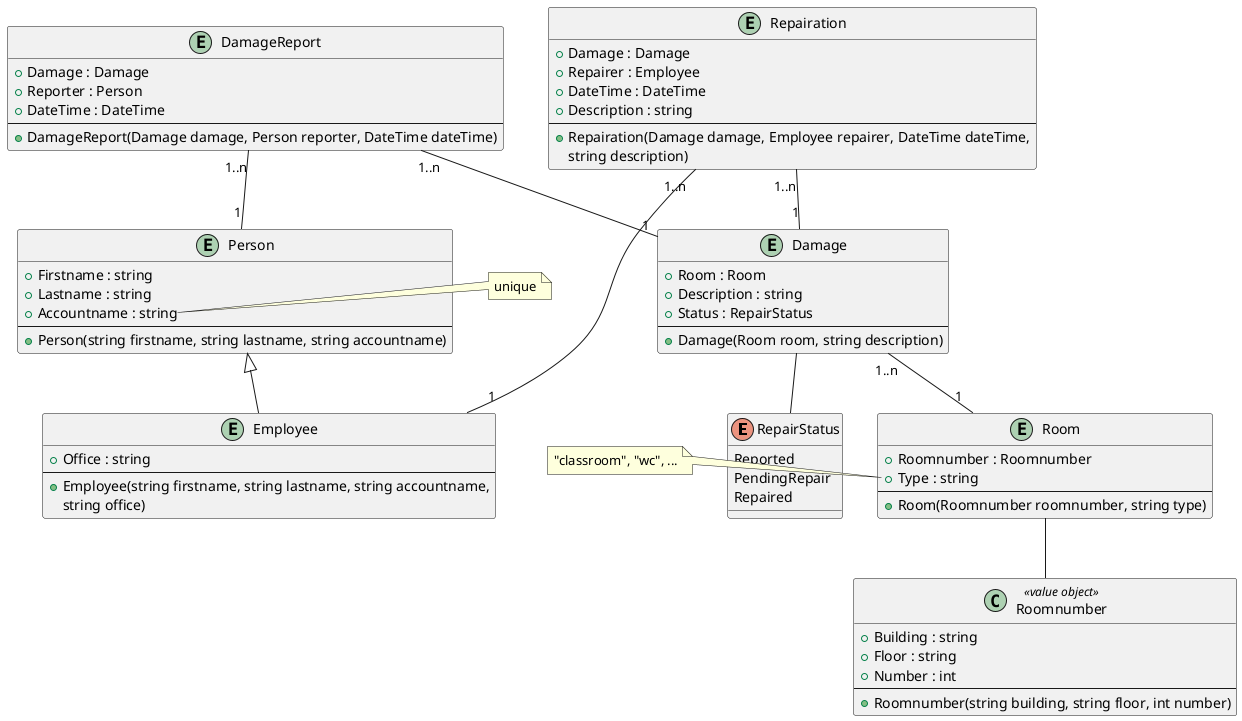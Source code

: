 @startuml
enum RepairStatus {
    Reported
    PendingRepair
    Repaired
}

class Roomnumber<<value object>> {
    + Building : string
    + Floor : string
    + Number : int
    ---
    + Roomnumber(string building, string floor, int number)
}

entity Room {
   + Roomnumber : Roomnumber
   + Type : string
   ---
   + Room(Roomnumber roomnumber, string type)
}
note left of Room::Type
  "classroom", "wc", ...
end note

Room -- Roomnumber

entity Person {
    + Firstname : string
    + Lastname : string
    + Accountname : string
    ---
    + Person(string firstname, string lastname, string accountname)
}
note left of Person::Accountname
  unique
end note


entity Employee {
    + Office : string
    ---
    + Employee(string firstname, string lastname, string accountname,
    string office)
}

Employee -up-|> Person

entity Damage {
    + Room : Room
    + Description : string
    + Status : RepairStatus
    ---
    + Damage(Room room, string description)
}

Damage "1..n" -- "1" Room
Damage -- RepairStatus

entity DamageReport {
    + Damage : Damage
    + Reporter : Person
    + DateTime : DateTime
    ---
    + DamageReport(Damage damage, Person reporter, DateTime dateTime)
}

DamageReport "1..n" -- "1"  Damage
DamageReport "1..n" -- "1"  Person

entity Repairation {
    + Damage : Damage
    + Repairer : Employee
    + DateTime : DateTime
    + Description : string
    ---
    + Repairation(Damage damage, Employee repairer, DateTime dateTime,
    string description)
}

Repairation "1..n" -- "1"  Damage
Repairation "1..n" -- "1"  Employee

@enduml

